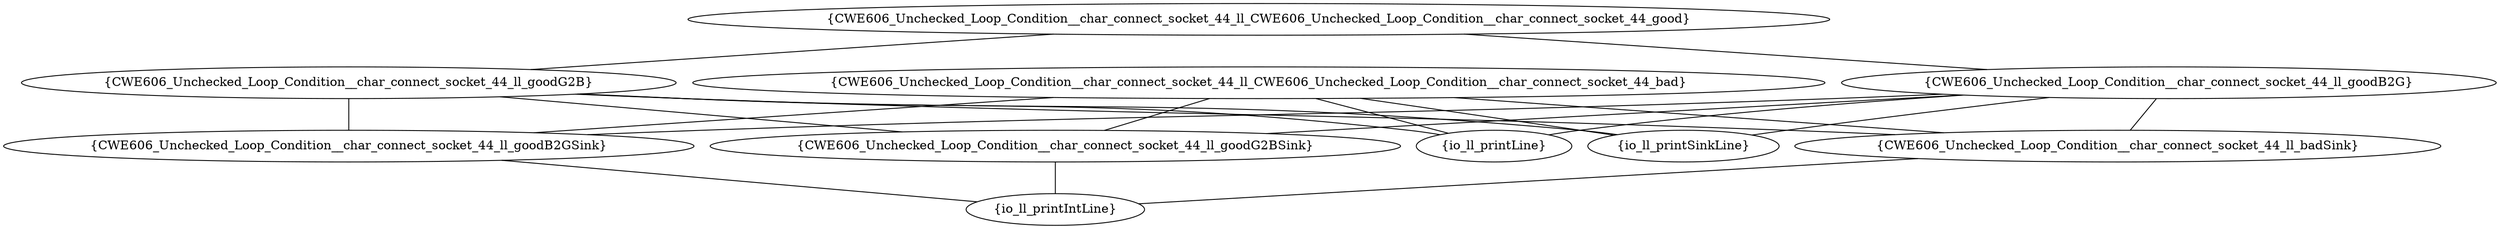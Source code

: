 graph "cg graph" {
CWE606_Unchecked_Loop_Condition__char_connect_socket_44_ll_goodB2G [label="{CWE606_Unchecked_Loop_Condition__char_connect_socket_44_ll_goodB2G}"];
CWE606_Unchecked_Loop_Condition__char_connect_socket_44_ll_badSink [label="{CWE606_Unchecked_Loop_Condition__char_connect_socket_44_ll_badSink}"];
CWE606_Unchecked_Loop_Condition__char_connect_socket_44_ll_goodB2GSink [label="{CWE606_Unchecked_Loop_Condition__char_connect_socket_44_ll_goodB2GSink}"];
CWE606_Unchecked_Loop_Condition__char_connect_socket_44_ll_goodG2BSink [label="{CWE606_Unchecked_Loop_Condition__char_connect_socket_44_ll_goodG2BSink}"];
io_ll_printLine [label="{io_ll_printLine}"];
io_ll_printSinkLine [label="{io_ll_printSinkLine}"];
io_ll_printIntLine [label="{io_ll_printIntLine}"];
CWE606_Unchecked_Loop_Condition__char_connect_socket_44_ll_CWE606_Unchecked_Loop_Condition__char_connect_socket_44_bad [label="{CWE606_Unchecked_Loop_Condition__char_connect_socket_44_ll_CWE606_Unchecked_Loop_Condition__char_connect_socket_44_bad}"];
CWE606_Unchecked_Loop_Condition__char_connect_socket_44_ll_CWE606_Unchecked_Loop_Condition__char_connect_socket_44_good [label="{CWE606_Unchecked_Loop_Condition__char_connect_socket_44_ll_CWE606_Unchecked_Loop_Condition__char_connect_socket_44_good}"];
CWE606_Unchecked_Loop_Condition__char_connect_socket_44_ll_goodG2B [label="{CWE606_Unchecked_Loop_Condition__char_connect_socket_44_ll_goodG2B}"];
CWE606_Unchecked_Loop_Condition__char_connect_socket_44_ll_goodB2G -- CWE606_Unchecked_Loop_Condition__char_connect_socket_44_ll_badSink;
CWE606_Unchecked_Loop_Condition__char_connect_socket_44_ll_goodB2G -- CWE606_Unchecked_Loop_Condition__char_connect_socket_44_ll_goodB2GSink;
CWE606_Unchecked_Loop_Condition__char_connect_socket_44_ll_goodB2G -- CWE606_Unchecked_Loop_Condition__char_connect_socket_44_ll_goodG2BSink;
CWE606_Unchecked_Loop_Condition__char_connect_socket_44_ll_goodB2G -- io_ll_printLine;
CWE606_Unchecked_Loop_Condition__char_connect_socket_44_ll_goodB2G -- io_ll_printSinkLine;
CWE606_Unchecked_Loop_Condition__char_connect_socket_44_ll_goodG2BSink -- io_ll_printIntLine;
CWE606_Unchecked_Loop_Condition__char_connect_socket_44_ll_badSink -- io_ll_printIntLine;
CWE606_Unchecked_Loop_Condition__char_connect_socket_44_ll_CWE606_Unchecked_Loop_Condition__char_connect_socket_44_bad -- CWE606_Unchecked_Loop_Condition__char_connect_socket_44_ll_badSink;
CWE606_Unchecked_Loop_Condition__char_connect_socket_44_ll_CWE606_Unchecked_Loop_Condition__char_connect_socket_44_bad -- CWE606_Unchecked_Loop_Condition__char_connect_socket_44_ll_goodB2GSink;
CWE606_Unchecked_Loop_Condition__char_connect_socket_44_ll_CWE606_Unchecked_Loop_Condition__char_connect_socket_44_bad -- CWE606_Unchecked_Loop_Condition__char_connect_socket_44_ll_goodG2BSink;
CWE606_Unchecked_Loop_Condition__char_connect_socket_44_ll_CWE606_Unchecked_Loop_Condition__char_connect_socket_44_bad -- io_ll_printLine;
CWE606_Unchecked_Loop_Condition__char_connect_socket_44_ll_CWE606_Unchecked_Loop_Condition__char_connect_socket_44_bad -- io_ll_printSinkLine;
CWE606_Unchecked_Loop_Condition__char_connect_socket_44_ll_CWE606_Unchecked_Loop_Condition__char_connect_socket_44_good -- CWE606_Unchecked_Loop_Condition__char_connect_socket_44_ll_goodG2B;
CWE606_Unchecked_Loop_Condition__char_connect_socket_44_ll_CWE606_Unchecked_Loop_Condition__char_connect_socket_44_good -- CWE606_Unchecked_Loop_Condition__char_connect_socket_44_ll_goodB2G;
CWE606_Unchecked_Loop_Condition__char_connect_socket_44_ll_goodB2GSink -- io_ll_printIntLine;
CWE606_Unchecked_Loop_Condition__char_connect_socket_44_ll_goodG2B -- CWE606_Unchecked_Loop_Condition__char_connect_socket_44_ll_badSink;
CWE606_Unchecked_Loop_Condition__char_connect_socket_44_ll_goodG2B -- CWE606_Unchecked_Loop_Condition__char_connect_socket_44_ll_goodB2GSink;
CWE606_Unchecked_Loop_Condition__char_connect_socket_44_ll_goodG2B -- CWE606_Unchecked_Loop_Condition__char_connect_socket_44_ll_goodG2BSink;
CWE606_Unchecked_Loop_Condition__char_connect_socket_44_ll_goodG2B -- io_ll_printLine;
CWE606_Unchecked_Loop_Condition__char_connect_socket_44_ll_goodG2B -- io_ll_printSinkLine;
}
